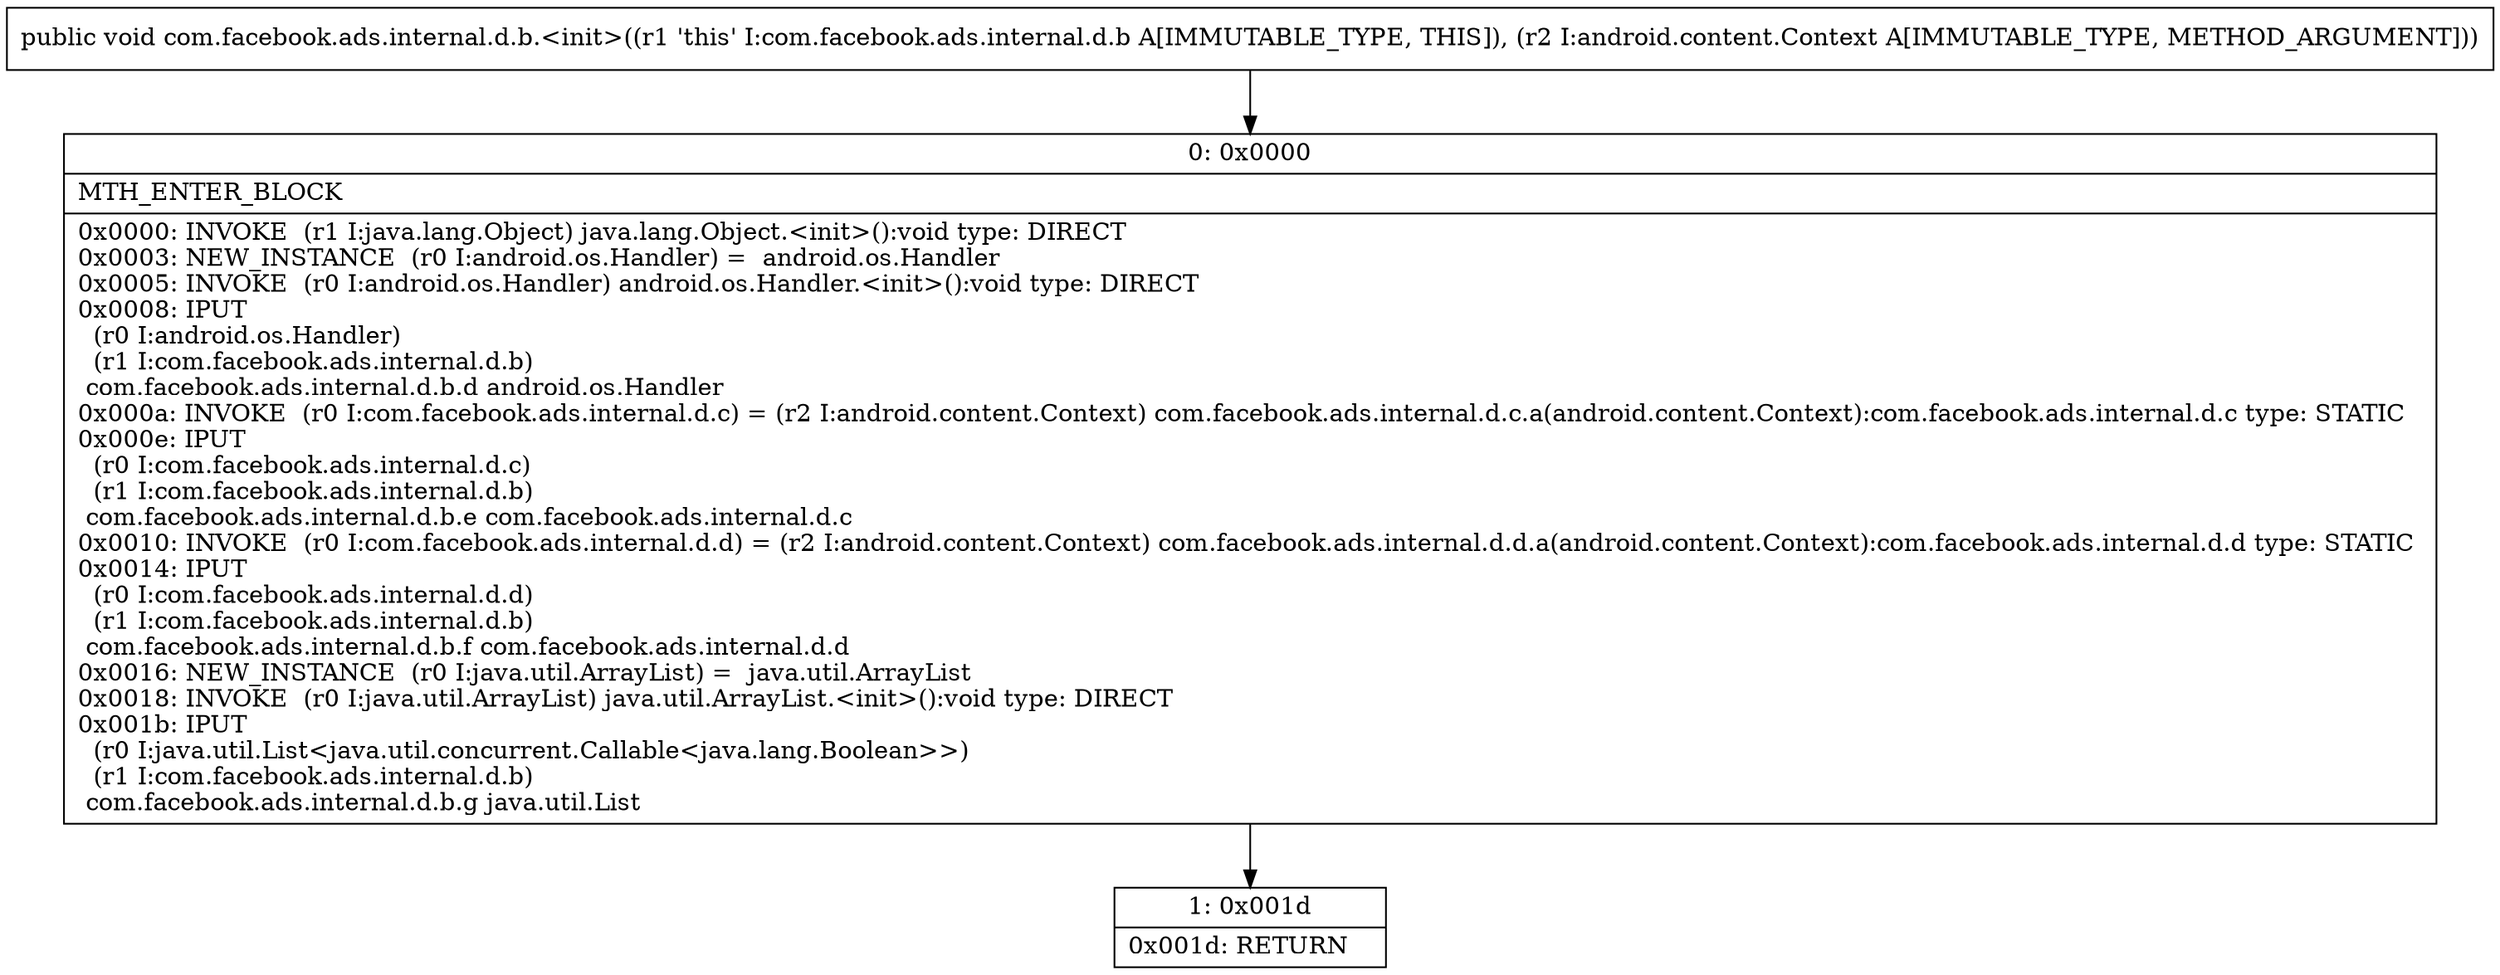 digraph "CFG forcom.facebook.ads.internal.d.b.\<init\>(Landroid\/content\/Context;)V" {
Node_0 [shape=record,label="{0\:\ 0x0000|MTH_ENTER_BLOCK\l|0x0000: INVOKE  (r1 I:java.lang.Object) java.lang.Object.\<init\>():void type: DIRECT \l0x0003: NEW_INSTANCE  (r0 I:android.os.Handler) =  android.os.Handler \l0x0005: INVOKE  (r0 I:android.os.Handler) android.os.Handler.\<init\>():void type: DIRECT \l0x0008: IPUT  \l  (r0 I:android.os.Handler)\l  (r1 I:com.facebook.ads.internal.d.b)\l com.facebook.ads.internal.d.b.d android.os.Handler \l0x000a: INVOKE  (r0 I:com.facebook.ads.internal.d.c) = (r2 I:android.content.Context) com.facebook.ads.internal.d.c.a(android.content.Context):com.facebook.ads.internal.d.c type: STATIC \l0x000e: IPUT  \l  (r0 I:com.facebook.ads.internal.d.c)\l  (r1 I:com.facebook.ads.internal.d.b)\l com.facebook.ads.internal.d.b.e com.facebook.ads.internal.d.c \l0x0010: INVOKE  (r0 I:com.facebook.ads.internal.d.d) = (r2 I:android.content.Context) com.facebook.ads.internal.d.d.a(android.content.Context):com.facebook.ads.internal.d.d type: STATIC \l0x0014: IPUT  \l  (r0 I:com.facebook.ads.internal.d.d)\l  (r1 I:com.facebook.ads.internal.d.b)\l com.facebook.ads.internal.d.b.f com.facebook.ads.internal.d.d \l0x0016: NEW_INSTANCE  (r0 I:java.util.ArrayList) =  java.util.ArrayList \l0x0018: INVOKE  (r0 I:java.util.ArrayList) java.util.ArrayList.\<init\>():void type: DIRECT \l0x001b: IPUT  \l  (r0 I:java.util.List\<java.util.concurrent.Callable\<java.lang.Boolean\>\>)\l  (r1 I:com.facebook.ads.internal.d.b)\l com.facebook.ads.internal.d.b.g java.util.List \l}"];
Node_1 [shape=record,label="{1\:\ 0x001d|0x001d: RETURN   \l}"];
MethodNode[shape=record,label="{public void com.facebook.ads.internal.d.b.\<init\>((r1 'this' I:com.facebook.ads.internal.d.b A[IMMUTABLE_TYPE, THIS]), (r2 I:android.content.Context A[IMMUTABLE_TYPE, METHOD_ARGUMENT])) }"];
MethodNode -> Node_0;
Node_0 -> Node_1;
}

